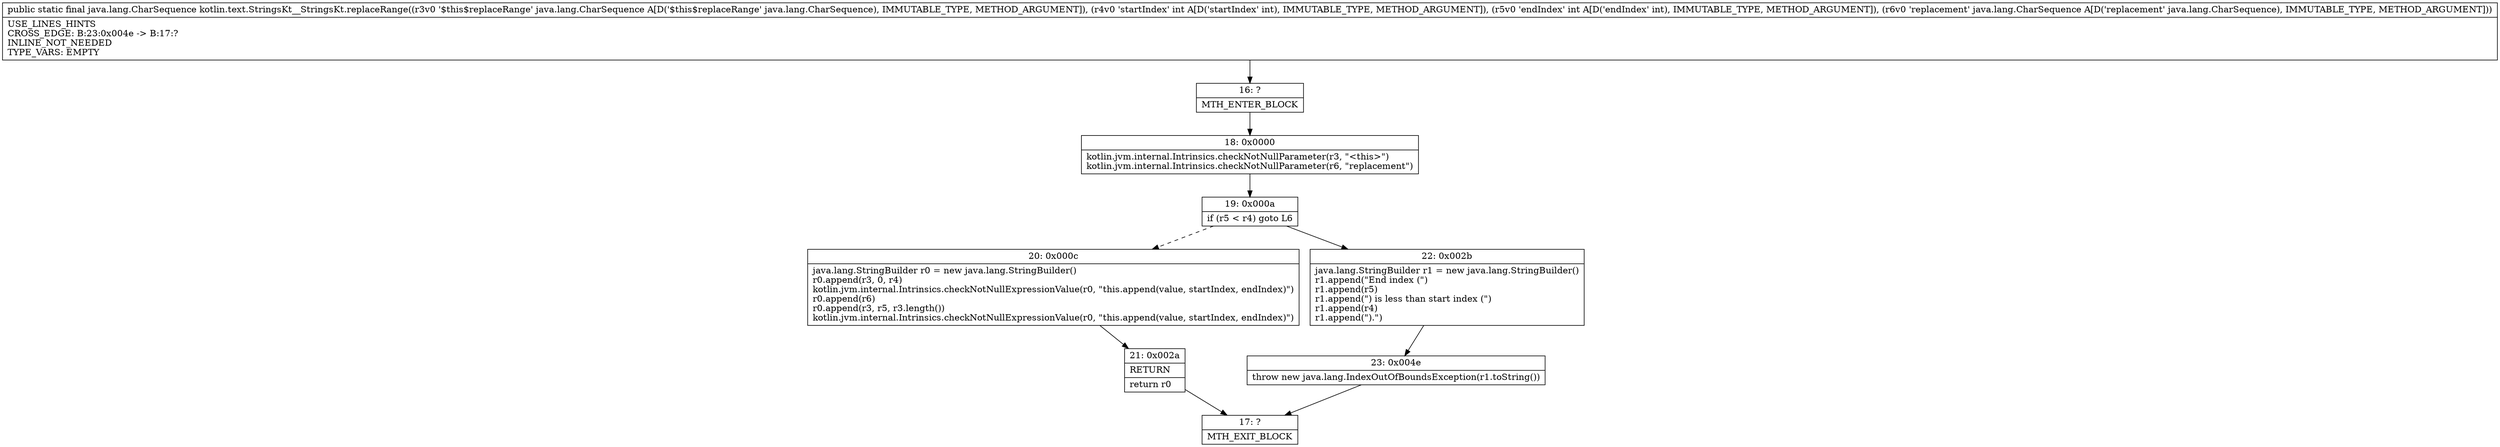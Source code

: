 digraph "CFG forkotlin.text.StringsKt__StringsKt.replaceRange(Ljava\/lang\/CharSequence;IILjava\/lang\/CharSequence;)Ljava\/lang\/CharSequence;" {
Node_16 [shape=record,label="{16\:\ ?|MTH_ENTER_BLOCK\l}"];
Node_18 [shape=record,label="{18\:\ 0x0000|kotlin.jvm.internal.Intrinsics.checkNotNullParameter(r3, \"\<this\>\")\lkotlin.jvm.internal.Intrinsics.checkNotNullParameter(r6, \"replacement\")\l}"];
Node_19 [shape=record,label="{19\:\ 0x000a|if (r5 \< r4) goto L6\l}"];
Node_20 [shape=record,label="{20\:\ 0x000c|java.lang.StringBuilder r0 = new java.lang.StringBuilder()\lr0.append(r3, 0, r4)\lkotlin.jvm.internal.Intrinsics.checkNotNullExpressionValue(r0, \"this.append(value, startIndex, endIndex)\")\lr0.append(r6)\lr0.append(r3, r5, r3.length())\lkotlin.jvm.internal.Intrinsics.checkNotNullExpressionValue(r0, \"this.append(value, startIndex, endIndex)\")\l}"];
Node_21 [shape=record,label="{21\:\ 0x002a|RETURN\l|return r0\l}"];
Node_17 [shape=record,label="{17\:\ ?|MTH_EXIT_BLOCK\l}"];
Node_22 [shape=record,label="{22\:\ 0x002b|java.lang.StringBuilder r1 = new java.lang.StringBuilder()\lr1.append(\"End index (\")\lr1.append(r5)\lr1.append(\") is less than start index (\")\lr1.append(r4)\lr1.append(\").\")\l}"];
Node_23 [shape=record,label="{23\:\ 0x004e|throw new java.lang.IndexOutOfBoundsException(r1.toString())\l}"];
MethodNode[shape=record,label="{public static final java.lang.CharSequence kotlin.text.StringsKt__StringsKt.replaceRange((r3v0 '$this$replaceRange' java.lang.CharSequence A[D('$this$replaceRange' java.lang.CharSequence), IMMUTABLE_TYPE, METHOD_ARGUMENT]), (r4v0 'startIndex' int A[D('startIndex' int), IMMUTABLE_TYPE, METHOD_ARGUMENT]), (r5v0 'endIndex' int A[D('endIndex' int), IMMUTABLE_TYPE, METHOD_ARGUMENT]), (r6v0 'replacement' java.lang.CharSequence A[D('replacement' java.lang.CharSequence), IMMUTABLE_TYPE, METHOD_ARGUMENT]))  | USE_LINES_HINTS\lCROSS_EDGE: B:23:0x004e \-\> B:17:?\lINLINE_NOT_NEEDED\lTYPE_VARS: EMPTY\l}"];
MethodNode -> Node_16;Node_16 -> Node_18;
Node_18 -> Node_19;
Node_19 -> Node_20[style=dashed];
Node_19 -> Node_22;
Node_20 -> Node_21;
Node_21 -> Node_17;
Node_22 -> Node_23;
Node_23 -> Node_17;
}

